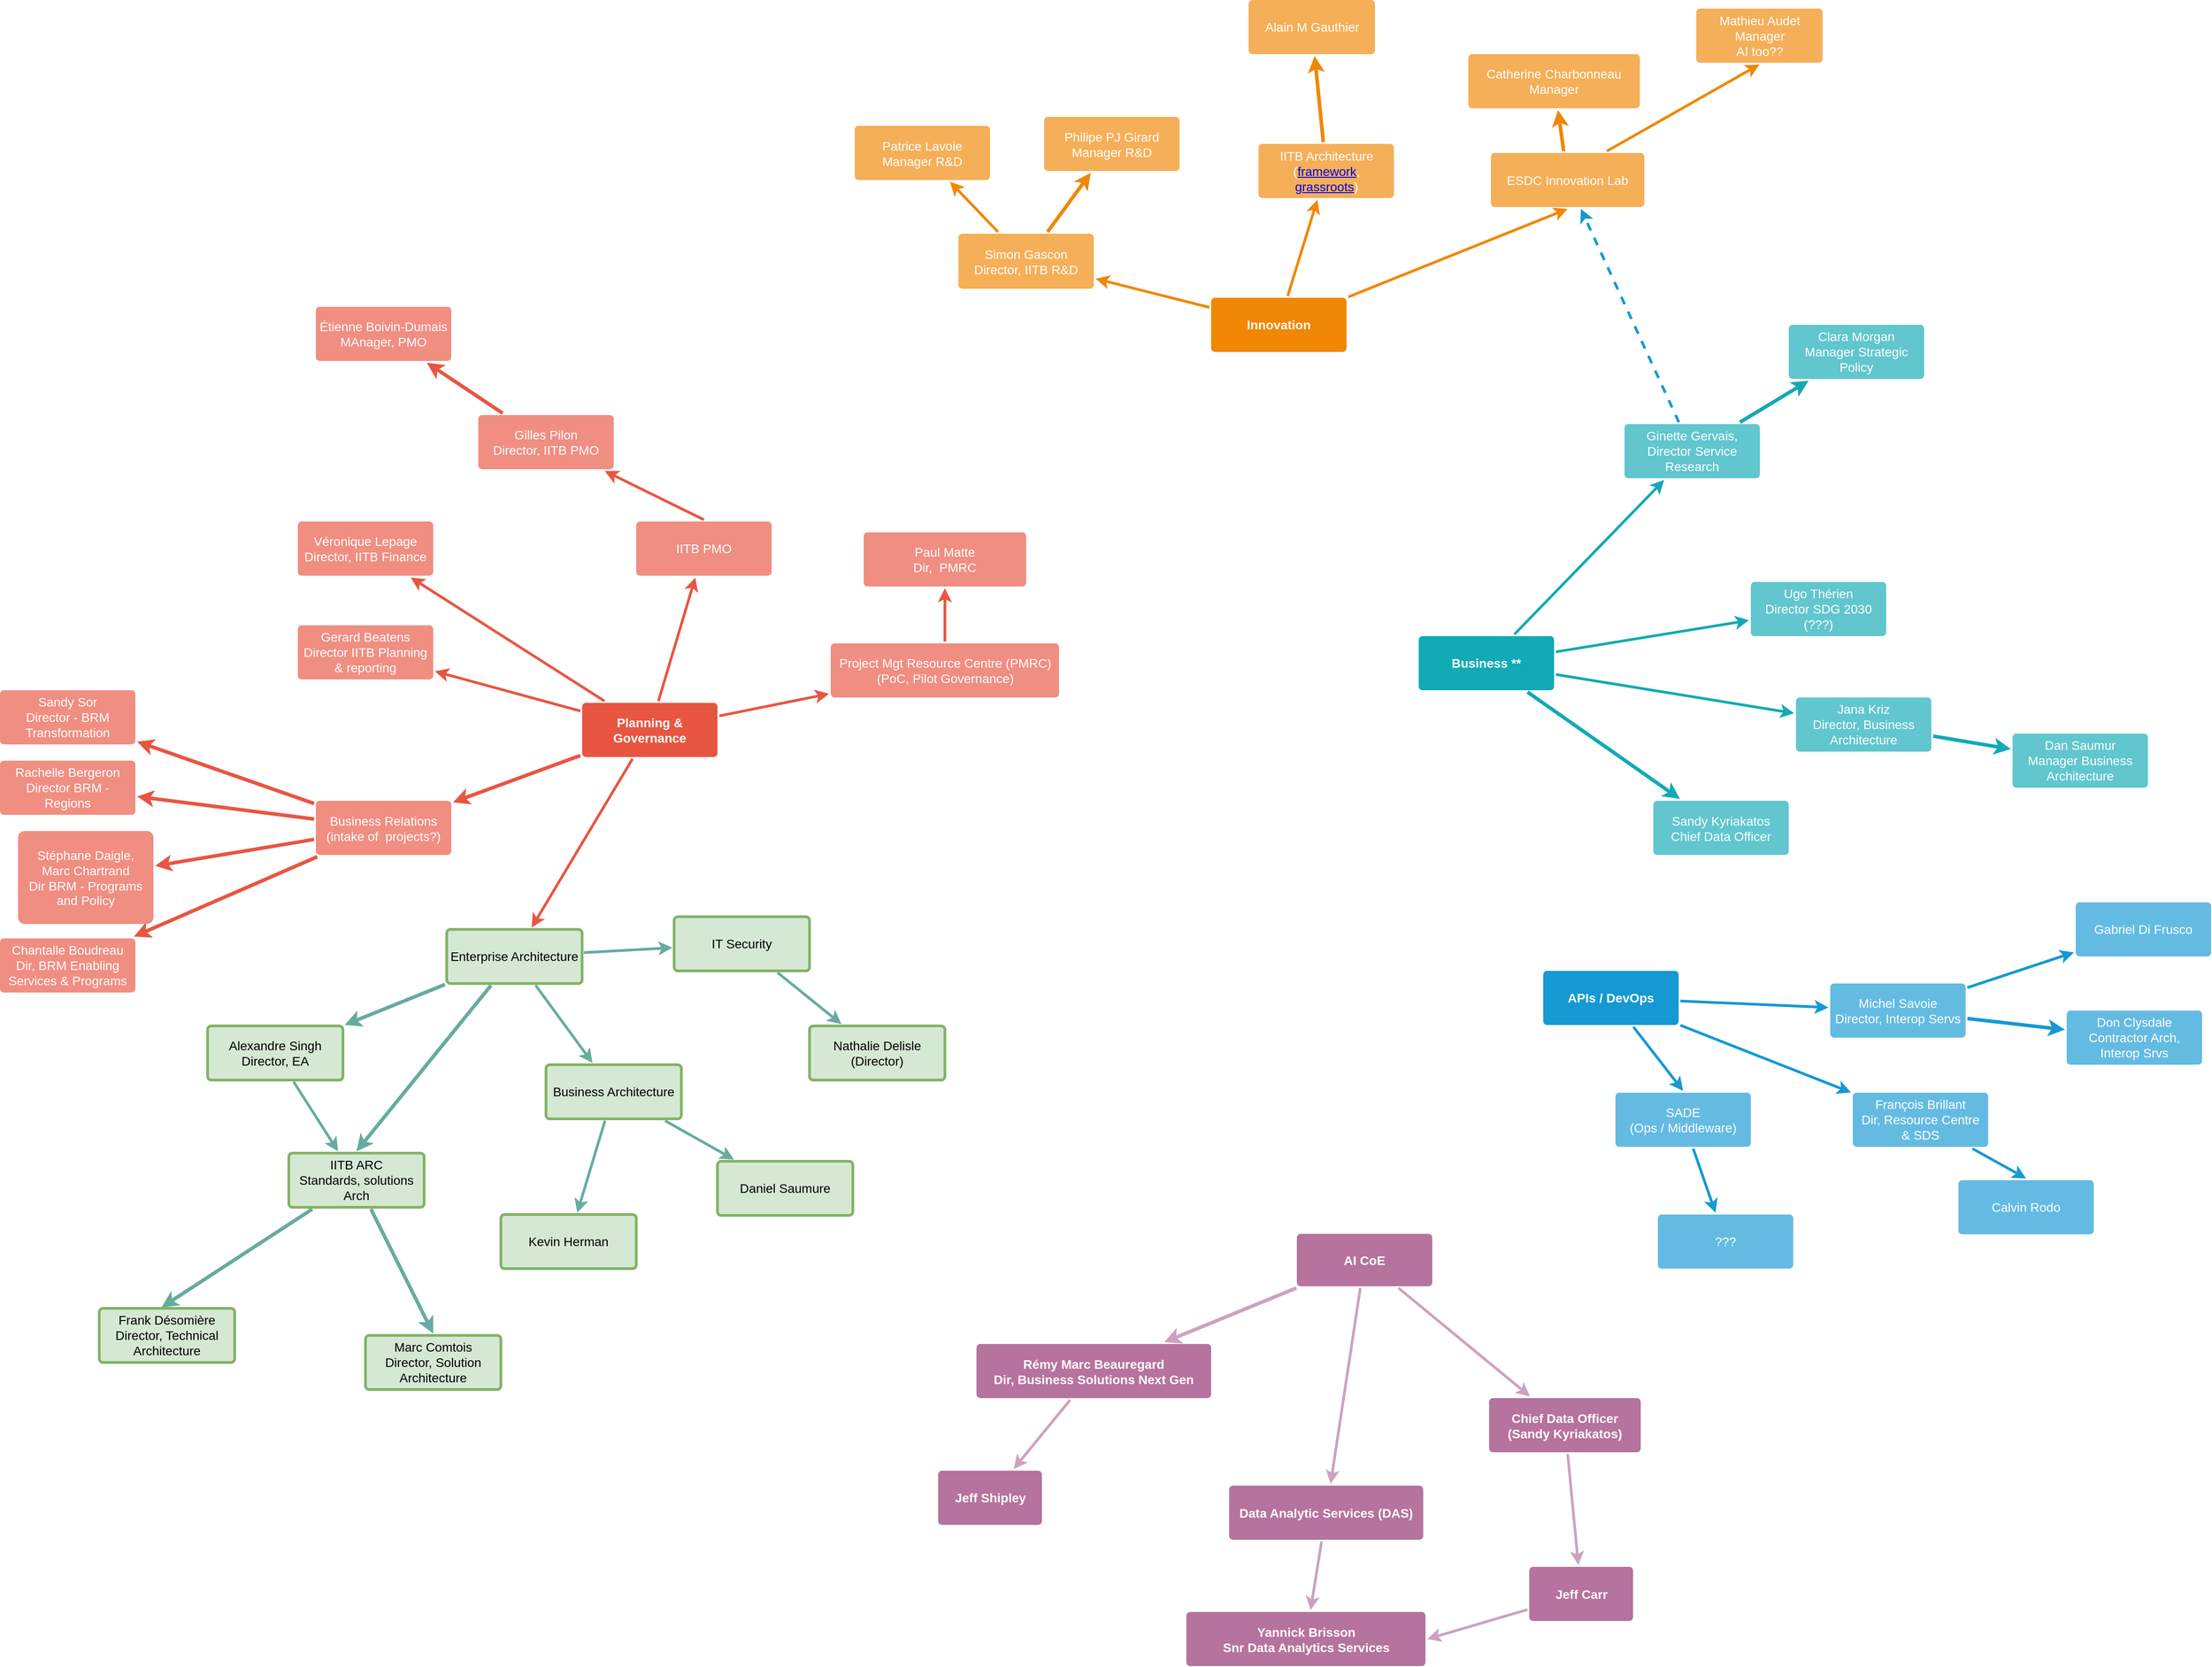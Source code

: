 <mxfile version="10.8.0" type="github"><diagram id="6a731a19-8d31-9384-78a2-239565b7b9f0" name="Page-1"><mxGraphModel dx="2818" dy="1886" grid="1" gridSize="10" guides="1" tooltips="1" connect="1" arrows="1" fold="1" page="1" pageScale="1" pageWidth="1169" pageHeight="827" background="#ffffff" math="0" shadow="0"><root><mxCell id="0"/><mxCell id="1" parent="0"/><mxCell id="1750" value="" style="edgeStyle=none;rounded=1;jumpStyle=none;html=1;shadow=0;labelBackgroundColor=none;startArrow=none;startFill=0;jettySize=auto;orthogonalLoop=1;strokeColor=#E85642;strokeWidth=3;fontFamily=Helvetica;fontSize=14;fontColor=#FFFFFF;spacing=5;fontStyle=1;fillColor=#b0e3e6;exitX=0.5;exitY=0;exitDx=0;exitDy=0;" parent="1" source="Ywu22HkFD4KO8fhUVPIa-1791" target="1756" edge="1"><mxGeometry relative="1" as="geometry"/></mxCell><mxCell id="1751" value="" style="edgeStyle=none;rounded=1;jumpStyle=none;html=1;shadow=0;labelBackgroundColor=none;startArrow=none;startFill=0;jettySize=auto;orthogonalLoop=1;strokeColor=#E85642;strokeWidth=3;fontFamily=Helvetica;fontSize=14;fontColor=#FFFFFF;spacing=5;fontStyle=1;fillColor=#b0e3e6;" parent="1" source="1753" target="1755" edge="1"><mxGeometry relative="1" as="geometry"/></mxCell><mxCell id="1752" value="" style="edgeStyle=none;rounded=1;jumpStyle=none;html=1;shadow=0;labelBackgroundColor=none;startArrow=none;startFill=0;jettySize=auto;orthogonalLoop=1;strokeColor=#E85642;strokeWidth=3;fontFamily=Helvetica;fontSize=14;fontColor=#FFFFFF;spacing=5;fontStyle=1;fillColor=#b0e3e6;" parent="1" source="1753" target="1754" edge="1"><mxGeometry relative="1" as="geometry"/></mxCell><mxCell id="_2URDtE2GPWW0D5AAKXx-1793" style="edgeStyle=none;rounded=0;orthogonalLoop=1;jettySize=auto;html=1;strokeColor=#67AB9F;strokeWidth=4;entryX=0.5;entryY=0;entryDx=0;entryDy=0;" parent="1" source="L5cFKykxqs6UgJR6FkI_-1779" target="_2URDtE2GPWW0D5AAKXx-1791" edge="1"><mxGeometry relative="1" as="geometry"><mxPoint x="134.788" y="585.5" as="targetPoint"/></mxGeometry></mxCell><mxCell id="_2URDtE2GPWW0D5AAKXx-1811" style="edgeStyle=none;rounded=0;orthogonalLoop=1;jettySize=auto;html=1;strokeColor=#E85642;strokeWidth=4;" parent="1" source="1753" target="_2URDtE2GPWW0D5AAKXx-1810" edge="1"><mxGeometry relative="1" as="geometry"/></mxCell><mxCell id="Ywu22HkFD4KO8fhUVPIa-1795" style="edgeStyle=none;rounded=0;orthogonalLoop=1;jettySize=auto;html=1;strokeColor=#E85642;strokeWidth=3;" parent="1" source="1753" target="Ywu22HkFD4KO8fhUVPIa-1794" edge="1"><mxGeometry relative="1" as="geometry"/></mxCell><mxCell id="L5cFKykxqs6UgJR6FkI_-1780" style="rounded=0;orthogonalLoop=1;jettySize=auto;html=1;strokeWidth=3;strokeColor=#E85642;" parent="1" source="1753" target="L5cFKykxqs6UgJR6FkI_-1779" edge="1"><mxGeometry relative="1" as="geometry"/></mxCell><mxCell id="1753" value="Planning &amp;amp; Governance" style="rounded=1;whiteSpace=wrap;html=1;shadow=0;labelBackgroundColor=none;strokeColor=none;strokeWidth=3;fillColor=#e85642;fontFamily=Helvetica;fontSize=14;fontColor=#FFFFFF;align=center;spacing=5;fontStyle=1;arcSize=7;perimeterSpacing=2;" parent="1" vertex="1"><mxGeometry x="-155" y="499" width="150" height="60" as="geometry"/></mxCell><mxCell id="1754" value="&lt;div&gt;Gerard Beatens&lt;/div&gt;&lt;div&gt;Director IITB Planning &amp;amp; reporting&lt;br&gt;&lt;/div&gt;" style="rounded=1;whiteSpace=wrap;html=1;shadow=0;labelBackgroundColor=none;strokeColor=none;strokeWidth=3;fillColor=#f08e81;fontFamily=Helvetica;fontSize=14;fontColor=#FFFFFF;align=center;spacing=5;fontStyle=0;arcSize=7;perimeterSpacing=2;" parent="1" vertex="1"><mxGeometry x="-470" y="413" width="150" height="60" as="geometry"/></mxCell><mxCell id="1755" value="&lt;div&gt;Véronique Lepage&lt;/div&gt;&lt;div&gt;Director, IITB Finance&lt;br&gt;&lt;/div&gt;" style="rounded=1;whiteSpace=wrap;html=1;shadow=0;labelBackgroundColor=none;strokeColor=none;strokeWidth=3;fillColor=#f08e81;fontFamily=Helvetica;fontSize=14;fontColor=#FFFFFF;align=center;spacing=5;fontStyle=0;arcSize=7;perimeterSpacing=2;" parent="1" vertex="1"><mxGeometry x="-470" y="298" width="150" height="60" as="geometry"/></mxCell><mxCell id="_2URDtE2GPWW0D5AAKXx-1803" style="edgeStyle=none;rounded=0;orthogonalLoop=1;jettySize=auto;html=1;strokeColor=#E85642;strokeWidth=4;" parent="1" source="1756" target="_2URDtE2GPWW0D5AAKXx-1802" edge="1"><mxGeometry relative="1" as="geometry"/></mxCell><mxCell id="1756" value="&lt;div&gt;Gilles Pilon&lt;/div&gt;&lt;div&gt;Director, IITB PMO&lt;br&gt;&lt;/div&gt;" style="rounded=1;whiteSpace=wrap;html=1;shadow=0;labelBackgroundColor=none;strokeColor=none;strokeWidth=3;fillColor=#f08e81;fontFamily=Helvetica;fontSize=14;fontColor=#FFFFFF;align=center;spacing=5;fontStyle=0;arcSize=7;perimeterSpacing=2;" parent="1" vertex="1"><mxGeometry x="-270" y="180" width="150" height="60" as="geometry"/></mxCell><mxCell id="1757" value="" style="edgeStyle=none;rounded=0;jumpStyle=none;html=1;shadow=0;labelBackgroundColor=none;startArrow=none;startFill=0;endArrow=classic;endFill=1;jettySize=auto;orthogonalLoop=1;strokeColor=#1699D3;strokeWidth=3;fontFamily=Helvetica;fontSize=14;fontColor=#FFFFFF;spacing=5;" parent="1" source="1760" target="1763" edge="1"><mxGeometry relative="1" as="geometry"/></mxCell><mxCell id="Ywu22HkFD4KO8fhUVPIa-1804" style="edgeStyle=none;rounded=0;orthogonalLoop=1;jettySize=auto;html=1;strokeColor=#1699D3;strokeWidth=3;" parent="1" source="1760" target="Ywu22HkFD4KO8fhUVPIa-1801" edge="1"><mxGeometry relative="1" as="geometry"/></mxCell><mxCell id="Ywu22HkFD4KO8fhUVPIa-1810" style="edgeStyle=none;rounded=0;orthogonalLoop=1;jettySize=auto;html=1;entryX=0.5;entryY=0;entryDx=0;entryDy=0;strokeColor=#1699D3;strokeWidth=3;" parent="1" source="1760" target="Ywu22HkFD4KO8fhUVPIa-1808" edge="1"><mxGeometry relative="1" as="geometry"/></mxCell><mxCell id="1760" value="APIs / DevOps" style="rounded=1;whiteSpace=wrap;html=1;shadow=0;labelBackgroundColor=none;strokeColor=none;strokeWidth=3;fillColor=#1699d3;fontFamily=Helvetica;fontSize=14;fontColor=#FFFFFF;align=center;spacing=5;fontStyle=1;arcSize=7;perimeterSpacing=2;" parent="1" vertex="1"><mxGeometry x="910" y="796" width="150" height="60" as="geometry"/></mxCell><mxCell id="_2URDtE2GPWW0D5AAKXx-1805" style="edgeStyle=none;rounded=0;orthogonalLoop=1;jettySize=auto;html=1;strokeColor=#1699D3;strokeWidth=4;" parent="1" source="1763" target="_2URDtE2GPWW0D5AAKXx-1804" edge="1"><mxGeometry relative="1" as="geometry"/></mxCell><mxCell id="I-2qP1F_82-9WxIjoTik-1785" style="edgeStyle=none;rounded=0;orthogonalLoop=1;jettySize=auto;html=1;strokeColor=#1699D3;strokeWidth=3;" edge="1" parent="1" source="1763" target="I-2qP1F_82-9WxIjoTik-1784"><mxGeometry relative="1" as="geometry"/></mxCell><mxCell id="1763" value="&lt;div&gt;Michel Savoie&lt;/div&gt;&lt;div&gt;Director, Interop Servs&lt;br&gt;&lt;/div&gt;" style="rounded=1;whiteSpace=wrap;html=1;shadow=0;labelBackgroundColor=none;strokeColor=none;strokeWidth=3;fillColor=#64bbe2;fontFamily=Helvetica;fontSize=14;fontColor=#FFFFFF;align=center;spacing=5;arcSize=7;perimeterSpacing=2;" parent="1" vertex="1"><mxGeometry x="1228" y="810" width="150" height="60" as="geometry"/></mxCell><mxCell id="1764" value="Innovation" style="rounded=1;whiteSpace=wrap;html=1;shadow=0;labelBackgroundColor=none;strokeColor=none;strokeWidth=3;fillColor=#F08705;fontFamily=Helvetica;fontSize=14;fontColor=#FFFFFF;align=center;spacing=5;fontStyle=1;arcSize=7;perimeterSpacing=2;" parent="1" vertex="1"><mxGeometry x="542" y="50" width="150" height="60" as="geometry"/></mxCell><mxCell id="_2URDtE2GPWW0D5AAKXx-1790" style="edgeStyle=none;rounded=0;orthogonalLoop=1;jettySize=auto;html=1;strokeColor=#f08705;strokeWidth=4;" parent="1" source="1765" target="_2URDtE2GPWW0D5AAKXx-1789" edge="1"><mxGeometry relative="1" as="geometry"/></mxCell><mxCell id="1765" value="&lt;div&gt;IITB Architecture&lt;/div&gt;&lt;div&gt;(&lt;a href=&quot;http://dialogue/grp/TAWS-ATST/Strategy and Asset Managment Services/Projects/Innovation/Innovation-Creating the Climate v14.pptx&quot;&gt;framework&lt;/a&gt;, &lt;a href=&quot;http://dialogue/grp/TAWS-ATST/Strategy and Asset Managment Services/Projects/Innovation/Grass root innovation program.pptx&quot;&gt;grassroots&lt;/a&gt;)&lt;br&gt;&lt;/div&gt;" style="rounded=1;whiteSpace=wrap;html=1;shadow=0;labelBackgroundColor=none;strokeColor=none;strokeWidth=3;fillColor=#f5af58;fontFamily=Helvetica;fontSize=14;fontColor=#FFFFFF;align=center;spacing=5;arcSize=7;perimeterSpacing=2;" parent="1" vertex="1"><mxGeometry x="594.5" y="-120.5" width="150" height="60" as="geometry"/></mxCell><mxCell id="1766" value="" style="edgeStyle=none;rounded=0;jumpStyle=none;html=1;shadow=0;labelBackgroundColor=none;startArrow=none;startFill=0;endArrow=classic;endFill=1;jettySize=auto;orthogonalLoop=1;strokeColor=#F08705;strokeWidth=3;fontFamily=Helvetica;fontSize=14;fontColor=#FFFFFF;spacing=5;" parent="1" source="1764" target="1765" edge="1"><mxGeometry relative="1" as="geometry"/></mxCell><mxCell id="1767" value="&lt;div&gt;Catherine Charbonneau&lt;/div&gt;&lt;div&gt;Manager&lt;br&gt;&lt;/div&gt;" style="rounded=1;whiteSpace=wrap;html=1;shadow=0;labelBackgroundColor=none;strokeColor=none;strokeWidth=3;fillColor=#f5af58;fontFamily=Helvetica;fontSize=14;fontColor=#FFFFFF;align=center;spacing=5;arcSize=7;perimeterSpacing=2;" parent="1" vertex="1"><mxGeometry x="827" y="-220" width="190" height="60" as="geometry"/></mxCell><mxCell id="1768" value="" style="edgeStyle=none;rounded=0;jumpStyle=none;html=1;shadow=0;labelBackgroundColor=none;startArrow=none;startFill=0;endArrow=classic;endFill=1;jettySize=auto;orthogonalLoop=1;strokeColor=#F08705;strokeWidth=3;fontFamily=Helvetica;fontSize=14;fontColor=#FFFFFF;spacing=5;entryX=0.5;entryY=1;entryDx=0;entryDy=0;" parent="1" source="1764" target="_2URDtE2GPWW0D5AAKXx-1787" edge="1"><mxGeometry relative="1" as="geometry"/></mxCell><mxCell id="_2URDtE2GPWW0D5AAKXx-1783" style="rounded=0;orthogonalLoop=1;jettySize=auto;html=1;fillColor=#ffe6cc;strokeColor=#f08705;strokeWidth=3;" parent="1" source="1769" target="_2URDtE2GPWW0D5AAKXx-1780" edge="1"><mxGeometry relative="1" as="geometry"/></mxCell><mxCell id="_2URDtE2GPWW0D5AAKXx-1784" value="" style="rounded=0;orthogonalLoop=1;jettySize=auto;html=1;strokeWidth=4;strokeColor=#f08705;" parent="1" source="1769" target="_2URDtE2GPWW0D5AAKXx-1781" edge="1"><mxGeometry relative="1" as="geometry"/></mxCell><mxCell id="1769" value="&lt;div&gt;Simon Gascon&lt;/div&gt;&lt;div&gt;Director, IITB R&amp;amp;D&lt;br&gt;&lt;/div&gt;" style="rounded=1;whiteSpace=wrap;html=1;shadow=0;labelBackgroundColor=none;strokeColor=none;strokeWidth=3;fillColor=#f5af58;fontFamily=Helvetica;fontSize=14;fontColor=#FFFFFF;align=center;spacing=5;arcSize=7;perimeterSpacing=2;" parent="1" vertex="1"><mxGeometry x="262" y="-21" width="150" height="61" as="geometry"/></mxCell><mxCell id="1770" value="" style="edgeStyle=none;rounded=0;jumpStyle=none;html=1;shadow=0;labelBackgroundColor=none;startArrow=none;startFill=0;endArrow=classic;endFill=1;jettySize=auto;orthogonalLoop=1;strokeColor=#F08705;strokeWidth=3;fontFamily=Helvetica;fontSize=14;fontColor=#FFFFFF;spacing=5;" parent="1" source="1764" target="1769" edge="1"><mxGeometry relative="1" as="geometry"/></mxCell><mxCell id="_2URDtE2GPWW0D5AAKXx-1809" style="edgeStyle=none;rounded=0;orthogonalLoop=1;jettySize=auto;html=1;strokeColor=#12AAB5;strokeWidth=4;" parent="1" source="1771" target="_2URDtE2GPWW0D5AAKXx-1808" edge="1"><mxGeometry relative="1" as="geometry"/></mxCell><mxCell id="1771" value="Business **" style="rounded=1;whiteSpace=wrap;html=1;shadow=0;labelBackgroundColor=none;strokeColor=none;strokeWidth=3;fillColor=#12aab5;fontFamily=Helvetica;fontSize=14;fontColor=#FFFFFF;align=center;spacing=5;fontStyle=1;arcSize=7;perimeterSpacing=2;" parent="1" vertex="1"><mxGeometry x="772" y="425.0" width="150" height="60" as="geometry"/></mxCell><mxCell id="_2URDtE2GPWW0D5AAKXx-1800" style="edgeStyle=none;rounded=0;orthogonalLoop=1;jettySize=auto;html=1;strokeColor=#12AAB5;strokeWidth=4;" parent="1" source="1774" target="_2URDtE2GPWW0D5AAKXx-1799" edge="1"><mxGeometry relative="1" as="geometry"/></mxCell><mxCell id="1774" value="&lt;div&gt;Jana Kriz&lt;/div&gt;&lt;div&gt;Director, Business Architecture&lt;br&gt;&lt;/div&gt;" style="rounded=1;whiteSpace=wrap;html=1;shadow=0;labelBackgroundColor=none;strokeColor=none;strokeWidth=3;fillColor=#61c6ce;fontFamily=Helvetica;fontSize=14;fontColor=#FFFFFF;align=center;spacing=5;fontStyle=0;arcSize=7;perimeterSpacing=2;" parent="1" vertex="1"><mxGeometry x="1190" y="493" width="150" height="60" as="geometry"/></mxCell><mxCell id="1775" value="" style="edgeStyle=none;rounded=1;jumpStyle=none;html=1;shadow=0;labelBackgroundColor=none;startArrow=none;startFill=0;jettySize=auto;orthogonalLoop=1;strokeColor=#12AAB5;strokeWidth=3;fontFamily=Helvetica;fontSize=14;fontColor=#FFFFFF;spacing=5;fontStyle=1;fillColor=#b0e3e6;" parent="1" source="1771" target="1774" edge="1"><mxGeometry relative="1" as="geometry"/></mxCell><mxCell id="_2URDtE2GPWW0D5AAKXx-1807" style="edgeStyle=none;rounded=0;orthogonalLoop=1;jettySize=auto;html=1;strokeColor=#12AAB5;strokeWidth=4;" parent="1" source="1776" target="_2URDtE2GPWW0D5AAKXx-1806" edge="1"><mxGeometry relative="1" as="geometry"><mxPoint x="1501.667" y="341.667" as="targetPoint"/></mxGeometry></mxCell><mxCell id="I-2qP1F_82-9WxIjoTik-1786" style="edgeStyle=none;rounded=0;orthogonalLoop=1;jettySize=auto;html=1;strokeColor=#1699D3;strokeWidth=3;dashed=1;" edge="1" parent="1" source="1776" target="_2URDtE2GPWW0D5AAKXx-1787"><mxGeometry relative="1" as="geometry"/></mxCell><mxCell id="1776" value="Ginette Gervais, Director Service Research" style="rounded=1;whiteSpace=wrap;html=1;shadow=0;labelBackgroundColor=none;strokeColor=none;strokeWidth=3;fillColor=#61c6ce;fontFamily=Helvetica;fontSize=14;fontColor=#FFFFFF;align=center;spacing=5;fontStyle=0;arcSize=7;perimeterSpacing=2;" parent="1" vertex="1"><mxGeometry x="1000" y="190" width="150" height="60" as="geometry"/></mxCell><mxCell id="1777" value="" style="edgeStyle=none;rounded=1;jumpStyle=none;html=1;shadow=0;labelBackgroundColor=none;startArrow=none;startFill=0;jettySize=auto;orthogonalLoop=1;strokeColor=#12AAB5;strokeWidth=3;fontFamily=Helvetica;fontSize=14;fontColor=#FFFFFF;spacing=5;fontStyle=1;fillColor=#b0e3e6;" parent="1" source="1771" target="1776" edge="1"><mxGeometry relative="1" as="geometry"/></mxCell><mxCell id="1778" value="&lt;div&gt;Ugo Thérien&lt;/div&gt;&lt;div&gt;Director SDG 2030 (???)&lt;br&gt;&lt;/div&gt;" style="rounded=1;whiteSpace=wrap;html=1;shadow=0;labelBackgroundColor=none;strokeColor=none;strokeWidth=3;fillColor=#61c6ce;fontFamily=Helvetica;fontSize=14;fontColor=#FFFFFF;align=center;spacing=5;fontStyle=0;arcSize=7;perimeterSpacing=2;" parent="1" vertex="1"><mxGeometry x="1140" y="365" width="150" height="60" as="geometry"/></mxCell><mxCell id="1779" value="" style="edgeStyle=none;rounded=1;jumpStyle=none;html=1;shadow=0;labelBackgroundColor=none;startArrow=none;startFill=0;jettySize=auto;orthogonalLoop=1;strokeColor=#12AAB5;strokeWidth=3;fontFamily=Helvetica;fontSize=14;fontColor=#FFFFFF;spacing=5;fontStyle=1;fillColor=#b0e3e6;" parent="1" source="1771" target="1778" edge="1"><mxGeometry relative="1" as="geometry"/></mxCell><mxCell id="_2URDtE2GPWW0D5AAKXx-1780" value="&lt;div&gt;Patrice Lavoie&lt;/div&gt;&lt;div&gt;Manager R&amp;amp;D&lt;br&gt;&lt;/div&gt;" style="rounded=1;whiteSpace=wrap;html=1;shadow=0;labelBackgroundColor=none;strokeColor=none;strokeWidth=3;fillColor=#f5af58;fontFamily=Helvetica;fontSize=14;fontColor=#FFFFFF;align=center;spacing=5;arcSize=7;perimeterSpacing=2;" parent="1" vertex="1"><mxGeometry x="147" y="-140.5" width="150" height="60" as="geometry"/></mxCell><mxCell id="_2URDtE2GPWW0D5AAKXx-1781" value="&lt;div&gt;Philipe PJ Girard&lt;/div&gt;&lt;div&gt;Manager R&amp;amp;D&lt;br&gt;&lt;/div&gt;" style="rounded=1;whiteSpace=wrap;html=1;shadow=0;labelBackgroundColor=none;strokeColor=none;strokeWidth=3;fillColor=#f5af58;fontFamily=Helvetica;fontSize=14;fontColor=#FFFFFF;align=center;spacing=5;arcSize=7;perimeterSpacing=2;" parent="1" vertex="1"><mxGeometry x="357" y="-150.5" width="150" height="60" as="geometry"/></mxCell><mxCell id="_2URDtE2GPWW0D5AAKXx-1785" value="&lt;div&gt;Mathieu Audet&lt;/div&gt;&lt;div&gt;Manager&lt;/div&gt;&lt;div&gt;AI too??&lt;br&gt;&lt;/div&gt;" style="rounded=1;whiteSpace=wrap;html=1;shadow=0;labelBackgroundColor=none;strokeColor=none;strokeWidth=3;fillColor=#f5af58;fontFamily=Helvetica;fontSize=14;fontColor=#FFFFFF;align=center;spacing=5;arcSize=7;perimeterSpacing=2;" parent="1" vertex="1"><mxGeometry x="1079.5" y="-270.5" width="140" height="60" as="geometry"/></mxCell><mxCell id="_2URDtE2GPWW0D5AAKXx-1786" value="" style="edgeStyle=none;rounded=0;jumpStyle=none;html=1;shadow=0;labelBackgroundColor=none;startArrow=none;startFill=0;endArrow=classic;endFill=1;jettySize=auto;orthogonalLoop=1;strokeColor=#F08705;strokeWidth=3;fontFamily=Helvetica;fontSize=14;fontColor=#FFFFFF;spacing=5;entryX=0.5;entryY=1;entryDx=0;entryDy=0;exitX=0.75;exitY=0;exitDx=0;exitDy=0;" parent="1" source="_2URDtE2GPWW0D5AAKXx-1787" target="_2URDtE2GPWW0D5AAKXx-1785" edge="1"><mxGeometry relative="1" as="geometry"><mxPoint x="732.249" y="48" as="sourcePoint"/><mxPoint x="756.751" y="-28.5" as="targetPoint"/></mxGeometry></mxCell><mxCell id="_2URDtE2GPWW0D5AAKXx-1788" style="edgeStyle=none;rounded=0;orthogonalLoop=1;jettySize=auto;html=1;strokeColor=#f08705;strokeWidth=4;" parent="1" source="_2URDtE2GPWW0D5AAKXx-1787" target="1767" edge="1"><mxGeometry relative="1" as="geometry"/></mxCell><mxCell id="_2URDtE2GPWW0D5AAKXx-1787" value="ESDC Innovation Lab" style="rounded=1;whiteSpace=wrap;html=1;shadow=0;labelBackgroundColor=none;strokeColor=none;strokeWidth=3;fillColor=#f5af58;fontFamily=Helvetica;fontSize=14;fontColor=#FFFFFF;align=center;spacing=5;arcSize=7;perimeterSpacing=2;" parent="1" vertex="1"><mxGeometry x="852" y="-110.5" width="170" height="60" as="geometry"/></mxCell><mxCell id="_2URDtE2GPWW0D5AAKXx-1789" value="Alain M Gauthier" style="rounded=1;whiteSpace=wrap;html=1;shadow=0;labelBackgroundColor=none;strokeColor=none;strokeWidth=3;fillColor=#f5af58;fontFamily=Helvetica;fontSize=14;fontColor=#FFFFFF;align=center;spacing=5;arcSize=7;perimeterSpacing=2;" parent="1" vertex="1"><mxGeometry x="583.5" y="-280" width="140" height="60" as="geometry"/></mxCell><mxCell id="_2URDtE2GPWW0D5AAKXx-1794" style="edgeStyle=none;rounded=0;orthogonalLoop=1;jettySize=auto;html=1;entryX=0.461;entryY=0.016;entryDx=0;entryDy=0;entryPerimeter=0;strokeColor=#67AB9F;strokeWidth=4;" parent="1" source="_2URDtE2GPWW0D5AAKXx-1791" target="_2URDtE2GPWW0D5AAKXx-1792" edge="1"><mxGeometry relative="1" as="geometry"><mxPoint x="104.886" y="649.5" as="sourcePoint"/></mxGeometry></mxCell><mxCell id="_2URDtE2GPWW0D5AAKXx-1796" style="edgeStyle=none;rounded=0;orthogonalLoop=1;jettySize=auto;html=1;entryX=0.5;entryY=0;entryDx=0;entryDy=0;strokeColor=#67AB9F;strokeWidth=4;" parent="1" source="_2URDtE2GPWW0D5AAKXx-1791" target="_2URDtE2GPWW0D5AAKXx-1795" edge="1"><mxGeometry relative="1" as="geometry"/></mxCell><mxCell id="_2URDtE2GPWW0D5AAKXx-1798" style="edgeStyle=none;rounded=0;orthogonalLoop=1;jettySize=auto;html=1;strokeColor=#67AB9F;strokeWidth=4;" parent="1" source="L5cFKykxqs6UgJR6FkI_-1779" target="_2URDtE2GPWW0D5AAKXx-1797" edge="1"><mxGeometry relative="1" as="geometry"/></mxCell><mxCell id="_2URDtE2GPWW0D5AAKXx-1791" value="&lt;div&gt;IITB ARC&lt;/div&gt;&lt;div&gt;Standards, solutions Arch&lt;br&gt;&lt;/div&gt;" style="rounded=1;whiteSpace=wrap;html=1;shadow=0;labelBackgroundColor=none;strokeColor=#82b366;strokeWidth=3;fillColor=#d5e8d4;fontFamily=Helvetica;fontSize=14;align=center;spacing=5;fontStyle=0;arcSize=7;perimeterSpacing=2;" parent="1" vertex="1"><mxGeometry x="-480" y="998" width="150" height="60" as="geometry"/></mxCell><mxCell id="_2URDtE2GPWW0D5AAKXx-1792" value="&lt;div&gt;Frank Désomière&lt;/div&gt;&lt;div&gt;Director, Technical Architecture&lt;br&gt;&lt;/div&gt;" style="rounded=1;whiteSpace=wrap;html=1;shadow=0;labelBackgroundColor=none;strokeColor=#82b366;strokeWidth=3;fillColor=#d5e8d4;fontFamily=Helvetica;fontSize=14;align=center;spacing=5;fontStyle=0;arcSize=7;perimeterSpacing=2;" parent="1" vertex="1"><mxGeometry x="-690" y="1170" width="150" height="60" as="geometry"/></mxCell><mxCell id="_2URDtE2GPWW0D5AAKXx-1795" value="&lt;div&gt;Marc Comtois&lt;br&gt;&lt;/div&gt;&lt;div&gt;Director, Solution Architecture&lt;br&gt;&lt;/div&gt;" style="rounded=1;whiteSpace=wrap;html=1;shadow=0;labelBackgroundColor=none;strokeColor=#82b366;strokeWidth=3;fillColor=#d5e8d4;fontFamily=Helvetica;fontSize=14;align=center;spacing=5;fontStyle=0;arcSize=7;perimeterSpacing=2;" parent="1" vertex="1"><mxGeometry x="-395" y="1200" width="150" height="60" as="geometry"/></mxCell><mxCell id="L5cFKykxqs6UgJR6FkI_-1781" style="edgeStyle=none;rounded=0;orthogonalLoop=1;jettySize=auto;html=1;strokeColor=#67AB9F;strokeWidth=3;" parent="1" source="_2URDtE2GPWW0D5AAKXx-1797" target="_2URDtE2GPWW0D5AAKXx-1791" edge="1"><mxGeometry relative="1" as="geometry"/></mxCell><mxCell id="_2URDtE2GPWW0D5AAKXx-1797" value="&lt;div&gt;Alexandre Singh&lt;/div&gt;&lt;div&gt;Director, EA&lt;br&gt;&lt;/div&gt;" style="rounded=1;whiteSpace=wrap;html=1;shadow=0;labelBackgroundColor=none;strokeColor=#82b366;strokeWidth=3;fillColor=#d5e8d4;fontFamily=Helvetica;fontSize=14;align=center;spacing=5;fontStyle=0;arcSize=7;perimeterSpacing=2;" parent="1" vertex="1"><mxGeometry x="-570" y="857" width="150" height="60" as="geometry"/></mxCell><mxCell id="_2URDtE2GPWW0D5AAKXx-1799" value="&lt;div&gt;Dan Saumur&lt;br&gt;&lt;/div&gt;&lt;div&gt;Manager Business Architecture&lt;br&gt;&lt;/div&gt;" style="rounded=1;whiteSpace=wrap;html=1;shadow=0;labelBackgroundColor=none;strokeColor=none;strokeWidth=3;fillColor=#61c6ce;fontFamily=Helvetica;fontSize=14;fontColor=#FFFFFF;align=center;spacing=5;fontStyle=0;arcSize=7;perimeterSpacing=2;" parent="1" vertex="1"><mxGeometry x="1430" y="533" width="150" height="60" as="geometry"/></mxCell><mxCell id="_2URDtE2GPWW0D5AAKXx-1802" value="&lt;div&gt;Étienne Boivin-Dumais&lt;/div&gt;&lt;div&gt;MAnager, PMO&lt;br&gt;&lt;/div&gt;" style="rounded=1;whiteSpace=wrap;html=1;shadow=0;labelBackgroundColor=none;strokeColor=none;strokeWidth=3;fillColor=#f08e81;fontFamily=Helvetica;fontSize=14;fontColor=#FFFFFF;align=center;spacing=5;fontStyle=0;arcSize=7;perimeterSpacing=2;" parent="1" vertex="1"><mxGeometry x="-450" y="60" width="150" height="60" as="geometry"/></mxCell><mxCell id="_2URDtE2GPWW0D5AAKXx-1804" value="&lt;div&gt;Don Clysdale&lt;/div&gt;&lt;div&gt;Contractor Arch, Interop Srvs&lt;br&gt;&lt;/div&gt;" style="rounded=1;whiteSpace=wrap;html=1;shadow=0;labelBackgroundColor=none;strokeColor=none;strokeWidth=3;fillColor=#64bbe2;fontFamily=Helvetica;fontSize=14;fontColor=#FFFFFF;align=center;spacing=5;arcSize=7;perimeterSpacing=2;" parent="1" vertex="1"><mxGeometry x="1490" y="840" width="150" height="60" as="geometry"/></mxCell><mxCell id="_2URDtE2GPWW0D5AAKXx-1806" value="&lt;div&gt;Clara Morgan&lt;/div&gt;&lt;div&gt;Manager Strategic Policy&lt;br&gt;&lt;/div&gt;" style="rounded=1;whiteSpace=wrap;html=1;shadow=0;labelBackgroundColor=none;strokeColor=none;strokeWidth=3;fillColor=#61c6ce;fontFamily=Helvetica;fontSize=14;fontColor=#FFFFFF;align=center;spacing=5;fontStyle=0;arcSize=7;perimeterSpacing=2;" parent="1" vertex="1"><mxGeometry x="1182" y="80" width="150" height="60" as="geometry"/></mxCell><mxCell id="_2URDtE2GPWW0D5AAKXx-1808" value="&lt;div&gt;Sandy Kyriakatos&lt;/div&gt;&lt;div&gt;Chief Data Officer&lt;br&gt;&lt;/div&gt;" style="rounded=1;whiteSpace=wrap;html=1;shadow=0;labelBackgroundColor=none;strokeColor=none;strokeWidth=3;fillColor=#61c6ce;fontFamily=Helvetica;fontSize=14;fontColor=#FFFFFF;align=center;spacing=5;fontStyle=0;arcSize=7;perimeterSpacing=2;" parent="1" vertex="1"><mxGeometry x="1032" y="607.5" width="150" height="60" as="geometry"/></mxCell><mxCell id="_2URDtE2GPWW0D5AAKXx-1813" style="edgeStyle=none;rounded=0;orthogonalLoop=1;jettySize=auto;html=1;strokeColor=#E85642;strokeWidth=4;" parent="1" source="_2URDtE2GPWW0D5AAKXx-1810" target="_2URDtE2GPWW0D5AAKXx-1812" edge="1"><mxGeometry relative="1" as="geometry"/></mxCell><mxCell id="_2URDtE2GPWW0D5AAKXx-1815" style="edgeStyle=none;rounded=0;orthogonalLoop=1;jettySize=auto;html=1;strokeColor=#E85642;strokeWidth=4;" parent="1" source="_2URDtE2GPWW0D5AAKXx-1810" target="_2URDtE2GPWW0D5AAKXx-1814" edge="1"><mxGeometry relative="1" as="geometry"/></mxCell><mxCell id="_2URDtE2GPWW0D5AAKXx-1817" style="edgeStyle=none;rounded=0;orthogonalLoop=1;jettySize=auto;html=1;strokeColor=#E85642;strokeWidth=4;" parent="1" source="_2URDtE2GPWW0D5AAKXx-1810" target="_2URDtE2GPWW0D5AAKXx-1816" edge="1"><mxGeometry relative="1" as="geometry"/></mxCell><mxCell id="_2URDtE2GPWW0D5AAKXx-1819" style="edgeStyle=none;rounded=0;orthogonalLoop=1;jettySize=auto;html=1;strokeColor=#E85642;strokeWidth=4;" parent="1" source="_2URDtE2GPWW0D5AAKXx-1810" target="_2URDtE2GPWW0D5AAKXx-1818" edge="1"><mxGeometry relative="1" as="geometry"/></mxCell><mxCell id="_2URDtE2GPWW0D5AAKXx-1810" value="&lt;div&gt;Business Relations&lt;/div&gt;&lt;div&gt;(intake of&amp;nbsp; projects?)&lt;br&gt;&lt;/div&gt;" style="rounded=1;whiteSpace=wrap;html=1;shadow=0;labelBackgroundColor=none;strokeColor=none;strokeWidth=3;fillColor=#f08e81;fontFamily=Helvetica;fontSize=14;fontColor=#FFFFFF;align=center;spacing=5;fontStyle=0;arcSize=7;perimeterSpacing=2;" parent="1" vertex="1"><mxGeometry x="-450" y="607.5" width="150" height="60" as="geometry"/></mxCell><mxCell id="_2URDtE2GPWW0D5AAKXx-1812" value="&lt;div&gt;Sandy Sor&lt;/div&gt;&lt;div&gt;Director - BRM Transformation&lt;br&gt;&lt;/div&gt;" style="rounded=1;whiteSpace=wrap;html=1;shadow=0;labelBackgroundColor=none;strokeColor=none;strokeWidth=3;fillColor=#f08e81;fontFamily=Helvetica;fontSize=14;fontColor=#FFFFFF;align=center;spacing=5;fontStyle=0;arcSize=7;perimeterSpacing=2;" parent="1" vertex="1"><mxGeometry x="-800" y="485" width="150" height="60" as="geometry"/></mxCell><mxCell id="_2URDtE2GPWW0D5AAKXx-1814" value="&lt;div&gt;Rachelle Bergeron&lt;/div&gt;&lt;div&gt;Director BRM - Regions&lt;br&gt;&lt;/div&gt;" style="rounded=1;whiteSpace=wrap;html=1;shadow=0;labelBackgroundColor=none;strokeColor=none;strokeWidth=3;fillColor=#f08e81;fontFamily=Helvetica;fontSize=14;fontColor=#FFFFFF;align=center;spacing=5;fontStyle=0;arcSize=7;perimeterSpacing=2;" parent="1" vertex="1"><mxGeometry x="-800" y="563" width="150" height="60" as="geometry"/></mxCell><mxCell id="_2URDtE2GPWW0D5AAKXx-1816" value="&lt;div&gt;Stéphane Daigle, Marc Chartrand&lt;/div&gt;&lt;div&gt;Dir BRM - Programs and Policy&lt;br&gt;&lt;/div&gt;" style="rounded=1;whiteSpace=wrap;html=1;shadow=0;labelBackgroundColor=none;strokeColor=none;strokeWidth=3;fillColor=#f08e81;fontFamily=Helvetica;fontSize=14;fontColor=#FFFFFF;align=center;spacing=5;fontStyle=0;arcSize=7;perimeterSpacing=2;" parent="1" vertex="1"><mxGeometry x="-780" y="641" width="150" height="103" as="geometry"/></mxCell><mxCell id="_2URDtE2GPWW0D5AAKXx-1818" value="&lt;div&gt;Chantalle Boudreau&lt;/div&gt;&lt;div&gt;Dir, BRM Enabling Services &amp;amp; Programs&lt;br&gt;&lt;/div&gt;" style="rounded=1;whiteSpace=wrap;html=1;shadow=0;labelBackgroundColor=none;strokeColor=none;strokeWidth=3;fillColor=#f08e81;fontFamily=Helvetica;fontSize=14;fontColor=#FFFFFF;align=center;spacing=5;fontStyle=0;arcSize=7;perimeterSpacing=2;" parent="1" vertex="1"><mxGeometry x="-800" y="760" width="150" height="60" as="geometry"/></mxCell><mxCell id="_2URDtE2GPWW0D5AAKXx-1822" style="edgeStyle=none;rounded=0;orthogonalLoop=1;jettySize=auto;html=1;strokeColor=#CDA2BE;strokeWidth=4;" parent="1" source="_2URDtE2GPWW0D5AAKXx-1820" target="_2URDtE2GPWW0D5AAKXx-1821" edge="1"><mxGeometry relative="1" as="geometry"/></mxCell><mxCell id="Ywu22HkFD4KO8fhUVPIa-1780" style="rounded=0;orthogonalLoop=1;jettySize=auto;html=1;strokeColor=#CDA2BE;strokeWidth=3;" parent="1" source="_2URDtE2GPWW0D5AAKXx-1820" target="Ywu22HkFD4KO8fhUVPIa-1779" edge="1"><mxGeometry relative="1" as="geometry"><mxPoint x="907.982" y="1322" as="targetPoint"/></mxGeometry></mxCell><mxCell id="Ywu22HkFD4KO8fhUVPIa-1787" style="edgeStyle=none;rounded=0;orthogonalLoop=1;jettySize=auto;html=1;strokeColor=#CDA2BE;strokeWidth=3;" parent="1" source="_2URDtE2GPWW0D5AAKXx-1820" target="Ywu22HkFD4KO8fhUVPIa-1786" edge="1"><mxGeometry relative="1" as="geometry"/></mxCell><mxCell id="_2URDtE2GPWW0D5AAKXx-1820" value="AI CoE" style="rounded=1;whiteSpace=wrap;html=1;shadow=0;labelBackgroundColor=none;strokeColor=none;strokeWidth=3;fillColor=#B5739D;fontFamily=Helvetica;fontSize=14;fontColor=#FFFFFF;align=center;spacing=5;fontStyle=1;arcSize=7;perimeterSpacing=2;" parent="1" vertex="1"><mxGeometry x="637" y="1087.5" width="150" height="58" as="geometry"/></mxCell><mxCell id="Ywu22HkFD4KO8fhUVPIa-1784" style="edgeStyle=none;rounded=0;orthogonalLoop=1;jettySize=auto;html=1;strokeColor=#CDA2BE;strokeWidth=3;" parent="1" source="_2URDtE2GPWW0D5AAKXx-1821" target="Ywu22HkFD4KO8fhUVPIa-1783" edge="1"><mxGeometry relative="1" as="geometry"/></mxCell><mxCell id="_2URDtE2GPWW0D5AAKXx-1821" value="&lt;div&gt;Rémy Marc Beauregard&lt;/div&gt;&lt;div&gt;Dir, Business Solutions Next Gen&lt;br&gt;&lt;/div&gt;" style="rounded=1;whiteSpace=wrap;html=1;shadow=0;labelBackgroundColor=none;strokeColor=none;strokeWidth=3;fillColor=#B5739D;fontFamily=Helvetica;fontSize=14;fontColor=#FFFFFF;align=center;spacing=5;fontStyle=1;arcSize=7;perimeterSpacing=2;" parent="1" vertex="1"><mxGeometry x="282" y="1209.5" width="260" height="60" as="geometry"/></mxCell><mxCell id="L5cFKykxqs6UgJR6FkI_-1788" style="edgeStyle=none;rounded=0;orthogonalLoop=1;jettySize=auto;html=1;strokeColor=#CDA2BE;strokeWidth=3;" parent="1" source="Ywu22HkFD4KO8fhUVPIa-1779" target="Ywu22HkFD4KO8fhUVPIa-1781" edge="1"><mxGeometry relative="1" as="geometry"/></mxCell><mxCell id="Ywu22HkFD4KO8fhUVPIa-1779" value="&lt;div&gt;Chief Data Officer&lt;/div&gt;&lt;div&gt;(Sandy Kyriakatos)&lt;br&gt;&lt;/div&gt;" style="rounded=1;whiteSpace=wrap;html=1;shadow=0;labelBackgroundColor=none;strokeColor=none;strokeWidth=3;fillColor=#B5739D;fontFamily=Helvetica;fontSize=14;fontColor=#FFFFFF;align=center;spacing=5;fontStyle=1;arcSize=7;perimeterSpacing=2;" parent="1" vertex="1"><mxGeometry x="850" y="1269.5" width="168" height="60" as="geometry"/></mxCell><mxCell id="Ywu22HkFD4KO8fhUVPIa-1789" style="edgeStyle=none;rounded=0;orthogonalLoop=1;jettySize=auto;html=1;entryX=1;entryY=0.5;entryDx=0;entryDy=0;strokeColor=#CDA2BE;strokeWidth=3;" parent="1" source="Ywu22HkFD4KO8fhUVPIa-1781" target="Ywu22HkFD4KO8fhUVPIa-1785" edge="1"><mxGeometry relative="1" as="geometry"/></mxCell><mxCell id="Ywu22HkFD4KO8fhUVPIa-1781" value="Jeff Carr" style="rounded=1;whiteSpace=wrap;html=1;shadow=0;labelBackgroundColor=none;strokeColor=none;strokeWidth=3;fillColor=#B5739D;fontFamily=Helvetica;fontSize=14;fontColor=#FFFFFF;align=center;spacing=5;fontStyle=1;arcSize=7;perimeterSpacing=2;" parent="1" vertex="1"><mxGeometry x="894.5" y="1456.5" width="115" height="60" as="geometry"/></mxCell><mxCell id="Ywu22HkFD4KO8fhUVPIa-1783" value="Jeff Shipley" style="rounded=1;whiteSpace=wrap;html=1;shadow=0;labelBackgroundColor=none;strokeColor=none;strokeWidth=3;fillColor=#B5739D;fontFamily=Helvetica;fontSize=14;fontColor=#FFFFFF;align=center;spacing=5;fontStyle=1;arcSize=7;perimeterSpacing=2;" parent="1" vertex="1"><mxGeometry x="239.5" y="1350" width="115" height="60" as="geometry"/></mxCell><mxCell id="Ywu22HkFD4KO8fhUVPIa-1785" value="&lt;div&gt;Yannick Brisson&lt;/div&gt;&lt;div&gt;Snr Data Analytics Services&lt;br&gt;&lt;/div&gt;" style="rounded=1;whiteSpace=wrap;html=1;shadow=0;labelBackgroundColor=none;strokeColor=none;strokeWidth=3;fillColor=#B5739D;fontFamily=Helvetica;fontSize=14;fontColor=#FFFFFF;align=center;spacing=5;fontStyle=1;arcSize=7;perimeterSpacing=2;" parent="1" vertex="1"><mxGeometry x="514.5" y="1506.5" width="265" height="60" as="geometry"/></mxCell><mxCell id="Ywu22HkFD4KO8fhUVPIa-1788" style="edgeStyle=none;rounded=0;orthogonalLoop=1;jettySize=auto;html=1;strokeColor=#CDA2BE;strokeWidth=3;" parent="1" source="Ywu22HkFD4KO8fhUVPIa-1786" target="Ywu22HkFD4KO8fhUVPIa-1785" edge="1"><mxGeometry relative="1" as="geometry"/></mxCell><mxCell id="Ywu22HkFD4KO8fhUVPIa-1786" value="Data Analytic Services (DAS)" style="rounded=1;whiteSpace=wrap;html=1;shadow=0;labelBackgroundColor=none;strokeColor=none;strokeWidth=3;fillColor=#B5739D;fontFamily=Helvetica;fontSize=14;fontColor=#FFFFFF;align=center;spacing=5;fontStyle=1;arcSize=7;perimeterSpacing=2;" parent="1" vertex="1"><mxGeometry x="562" y="1366.5" width="215" height="60" as="geometry"/></mxCell><mxCell id="Ywu22HkFD4KO8fhUVPIa-1791" value="IITB PMO" style="rounded=1;whiteSpace=wrap;html=1;shadow=0;labelBackgroundColor=none;strokeColor=none;strokeWidth=3;fillColor=#f08e81;fontFamily=Helvetica;fontSize=14;fontColor=#FFFFFF;align=center;spacing=5;fontStyle=0;arcSize=7;perimeterSpacing=2;" parent="1" vertex="1"><mxGeometry x="-95" y="298" width="150" height="60" as="geometry"/></mxCell><mxCell id="Ywu22HkFD4KO8fhUVPIa-1792" value="" style="edgeStyle=none;rounded=1;jumpStyle=none;html=1;shadow=0;labelBackgroundColor=none;startArrow=none;startFill=0;jettySize=auto;orthogonalLoop=1;strokeColor=#E85642;strokeWidth=3;fontFamily=Helvetica;fontSize=14;fontColor=#FFFFFF;spacing=5;fontStyle=1;fillColor=#b0e3e6;" parent="1" source="1753" target="Ywu22HkFD4KO8fhUVPIa-1791" edge="1"><mxGeometry relative="1" as="geometry"><mxPoint x="277.3" y="461" as="sourcePoint"/><mxPoint x="-75.3" y="272.0" as="targetPoint"/></mxGeometry></mxCell><mxCell id="Ywu22HkFD4KO8fhUVPIa-1797" style="edgeStyle=none;rounded=0;orthogonalLoop=1;jettySize=auto;html=1;strokeColor=#E85642;strokeWidth=3;" parent="1" source="Ywu22HkFD4KO8fhUVPIa-1794" target="Ywu22HkFD4KO8fhUVPIa-1796" edge="1"><mxGeometry relative="1" as="geometry"/></mxCell><mxCell id="Ywu22HkFD4KO8fhUVPIa-1794" value="&lt;div&gt;Project Mgt Resource Centre (PMRC)&lt;br&gt;&lt;/div&gt;&lt;div&gt;(PoC, Pilot Governance)&lt;br&gt;&lt;/div&gt;" style="rounded=1;whiteSpace=wrap;html=1;shadow=0;labelBackgroundColor=none;strokeColor=none;strokeWidth=3;fillColor=#f08e81;fontFamily=Helvetica;fontSize=14;fontColor=#FFFFFF;align=center;spacing=5;fontStyle=0;arcSize=7;perimeterSpacing=2;" parent="1" vertex="1"><mxGeometry x="120.5" y="433" width="253" height="60" as="geometry"/></mxCell><mxCell id="Ywu22HkFD4KO8fhUVPIa-1796" value="&lt;div&gt;Paul Matte&lt;/div&gt;&lt;div&gt;Dir,&amp;nbsp; PMRC&lt;br&gt;&lt;/div&gt;" style="rounded=1;whiteSpace=wrap;html=1;shadow=0;labelBackgroundColor=none;strokeColor=none;strokeWidth=3;fillColor=#f08e81;fontFamily=Helvetica;fontSize=14;fontColor=#FFFFFF;align=center;spacing=5;fontStyle=0;arcSize=7;perimeterSpacing=2;" parent="1" vertex="1"><mxGeometry x="157" y="310" width="180" height="60" as="geometry"/></mxCell><mxCell id="Ywu22HkFD4KO8fhUVPIa-1798" value="Calvin Rodo" style="rounded=1;whiteSpace=wrap;html=1;shadow=0;labelBackgroundColor=none;strokeColor=none;strokeWidth=3;fillColor=#64bbe2;fontFamily=Helvetica;fontSize=14;fontColor=#FFFFFF;align=center;spacing=5;arcSize=7;perimeterSpacing=2;" parent="1" vertex="1"><mxGeometry x="1370" y="1028" width="150" height="60" as="geometry"/></mxCell><mxCell id="Ywu22HkFD4KO8fhUVPIa-1801" value="&lt;div&gt;François Brillant&lt;/div&gt;&lt;div&gt;Dir, Resource Centre &amp;amp; SDS&lt;br&gt;&lt;/div&gt;" style="rounded=1;whiteSpace=wrap;html=1;shadow=0;labelBackgroundColor=none;strokeColor=none;strokeWidth=3;fillColor=#64bbe2;fontFamily=Helvetica;fontSize=14;fontColor=#FFFFFF;align=center;spacing=5;arcSize=7;perimeterSpacing=2;" parent="1" vertex="1"><mxGeometry x="1253" y="931" width="150" height="60" as="geometry"/></mxCell><mxCell id="Ywu22HkFD4KO8fhUVPIa-1803" value="" style="edgeStyle=none;rounded=0;jumpStyle=none;html=1;shadow=0;labelBackgroundColor=none;startArrow=none;startFill=0;endArrow=classic;endFill=1;jettySize=auto;orthogonalLoop=1;strokeColor=#1699D3;strokeWidth=3;fontFamily=Helvetica;fontSize=14;fontColor=#FFFFFF;spacing=5;entryX=0.5;entryY=0;entryDx=0;entryDy=0;" parent="1" source="Ywu22HkFD4KO8fhUVPIa-1801" target="Ywu22HkFD4KO8fhUVPIa-1798" edge="1"><mxGeometry relative="1" as="geometry"><mxPoint x="1072" y="845.68" as="sourcePoint"/><mxPoint x="1268" y="870.32" as="targetPoint"/></mxGeometry></mxCell><mxCell id="Ywu22HkFD4KO8fhUVPIa-1811" style="edgeStyle=none;rounded=0;orthogonalLoop=1;jettySize=auto;html=1;strokeColor=#1699D3;strokeWidth=3;" parent="1" source="Ywu22HkFD4KO8fhUVPIa-1808" target="Ywu22HkFD4KO8fhUVPIa-1809" edge="1"><mxGeometry relative="1" as="geometry"/></mxCell><mxCell id="Ywu22HkFD4KO8fhUVPIa-1808" value="&lt;div&gt;SADE&lt;/div&gt;&lt;div&gt;(Ops / Middleware)&lt;br&gt;&lt;/div&gt;" style="rounded=1;whiteSpace=wrap;html=1;shadow=0;labelBackgroundColor=none;strokeColor=none;strokeWidth=3;fillColor=#64bbe2;fontFamily=Helvetica;fontSize=14;fontColor=#FFFFFF;align=center;spacing=5;arcSize=7;perimeterSpacing=2;" parent="1" vertex="1"><mxGeometry x="990" y="931" width="150" height="60" as="geometry"/></mxCell><mxCell id="Ywu22HkFD4KO8fhUVPIa-1809" value="???" style="rounded=1;whiteSpace=wrap;html=1;shadow=0;labelBackgroundColor=none;strokeColor=none;strokeWidth=3;fillColor=#64bbe2;fontFamily=Helvetica;fontSize=14;fontColor=#FFFFFF;align=center;spacing=5;arcSize=7;perimeterSpacing=2;" parent="1" vertex="1"><mxGeometry x="1037" y="1066" width="150" height="60" as="geometry"/></mxCell><mxCell id="L5cFKykxqs6UgJR6FkI_-1783" style="edgeStyle=none;rounded=0;orthogonalLoop=1;jettySize=auto;html=1;strokeColor=#67AB9F;strokeWidth=3;" parent="1" source="L5cFKykxqs6UgJR6FkI_-1779" target="L5cFKykxqs6UgJR6FkI_-1782" edge="1"><mxGeometry relative="1" as="geometry"/></mxCell><mxCell id="I-2qP1F_82-9WxIjoTik-1782" style="rounded=0;orthogonalLoop=1;jettySize=auto;html=1;strokeColor=#67AB9F;strokeWidth=3;" edge="1" parent="1" source="L5cFKykxqs6UgJR6FkI_-1779" target="I-2qP1F_82-9WxIjoTik-1779"><mxGeometry relative="1" as="geometry"/></mxCell><mxCell id="L5cFKykxqs6UgJR6FkI_-1779" value="Enterprise Architecture" style="rounded=1;whiteSpace=wrap;html=1;shadow=0;labelBackgroundColor=none;strokeColor=#82b366;strokeWidth=3;fillColor=#d5e8d4;fontFamily=Helvetica;fontSize=14;align=center;spacing=5;fontStyle=0;arcSize=7;perimeterSpacing=2;" parent="1" vertex="1"><mxGeometry x="-305" y="750" width="150" height="60" as="geometry"/></mxCell><mxCell id="L5cFKykxqs6UgJR6FkI_-1785" style="edgeStyle=none;rounded=0;orthogonalLoop=1;jettySize=auto;html=1;strokeColor=#67AB9F;strokeWidth=3;" parent="1" source="L5cFKykxqs6UgJR6FkI_-1782" target="L5cFKykxqs6UgJR6FkI_-1784" edge="1"><mxGeometry relative="1" as="geometry"/></mxCell><mxCell id="L5cFKykxqs6UgJR6FkI_-1787" style="edgeStyle=none;rounded=0;orthogonalLoop=1;jettySize=auto;html=1;strokeColor=#67AB9F;strokeWidth=3;" parent="1" source="L5cFKykxqs6UgJR6FkI_-1782" target="L5cFKykxqs6UgJR6FkI_-1786" edge="1"><mxGeometry relative="1" as="geometry"/></mxCell><mxCell id="L5cFKykxqs6UgJR6FkI_-1782" value="Business Architecture" style="rounded=1;whiteSpace=wrap;html=1;shadow=0;labelBackgroundColor=none;strokeColor=#82b366;strokeWidth=3;fillColor=#d5e8d4;fontFamily=Helvetica;fontSize=14;align=center;spacing=5;fontStyle=0;arcSize=7;perimeterSpacing=2;" parent="1" vertex="1"><mxGeometry x="-195" y="900" width="150" height="60" as="geometry"/></mxCell><mxCell id="L5cFKykxqs6UgJR6FkI_-1784" value="Kevin Herman" style="rounded=1;whiteSpace=wrap;html=1;shadow=0;labelBackgroundColor=none;strokeColor=#82b366;strokeWidth=3;fillColor=#d5e8d4;fontFamily=Helvetica;fontSize=14;align=center;spacing=5;fontStyle=0;arcSize=7;perimeterSpacing=2;" parent="1" vertex="1"><mxGeometry x="-245" y="1066" width="150" height="60" as="geometry"/></mxCell><mxCell id="L5cFKykxqs6UgJR6FkI_-1786" value="Daniel Saumure" style="rounded=1;whiteSpace=wrap;html=1;shadow=0;labelBackgroundColor=none;strokeColor=#82b366;strokeWidth=3;fillColor=#d5e8d4;fontFamily=Helvetica;fontSize=14;align=center;spacing=5;fontStyle=0;arcSize=7;perimeterSpacing=2;" parent="1" vertex="1"><mxGeometry x="-5" y="1007" width="150" height="60" as="geometry"/></mxCell><mxCell id="I-2qP1F_82-9WxIjoTik-1783" style="edgeStyle=none;rounded=0;orthogonalLoop=1;jettySize=auto;html=1;strokeColor=#67AB9F;strokeWidth=3;" edge="1" parent="1" source="I-2qP1F_82-9WxIjoTik-1779" target="I-2qP1F_82-9WxIjoTik-1780"><mxGeometry relative="1" as="geometry"/></mxCell><mxCell id="I-2qP1F_82-9WxIjoTik-1779" value="IT Security" style="rounded=1;whiteSpace=wrap;html=1;shadow=0;labelBackgroundColor=none;strokeColor=#82b366;strokeWidth=3;fillColor=#d5e8d4;fontFamily=Helvetica;fontSize=14;align=center;spacing=5;fontStyle=0;arcSize=7;perimeterSpacing=2;" vertex="1" parent="1"><mxGeometry x="-53" y="736" width="150" height="60" as="geometry"/></mxCell><mxCell id="I-2qP1F_82-9WxIjoTik-1780" value="&lt;div&gt;Nathalie Delisle&lt;/div&gt;&lt;div&gt;(Director)&lt;br&gt;&lt;/div&gt;" style="rounded=1;whiteSpace=wrap;html=1;shadow=0;labelBackgroundColor=none;strokeColor=#82b366;strokeWidth=3;fillColor=#d5e8d4;fontFamily=Helvetica;fontSize=14;align=center;spacing=5;fontStyle=0;arcSize=7;perimeterSpacing=2;" vertex="1" parent="1"><mxGeometry x="97" y="857" width="150" height="60" as="geometry"/></mxCell><mxCell id="I-2qP1F_82-9WxIjoTik-1784" value="Gabriel Di Frusco" style="rounded=1;whiteSpace=wrap;html=1;shadow=0;labelBackgroundColor=none;strokeColor=none;strokeWidth=3;fillColor=#64bbe2;fontFamily=Helvetica;fontSize=14;fontColor=#FFFFFF;align=center;spacing=5;arcSize=7;perimeterSpacing=2;" vertex="1" parent="1"><mxGeometry x="1500" y="720" width="150" height="60" as="geometry"/></mxCell></root></mxGraphModel></diagram></mxfile>
